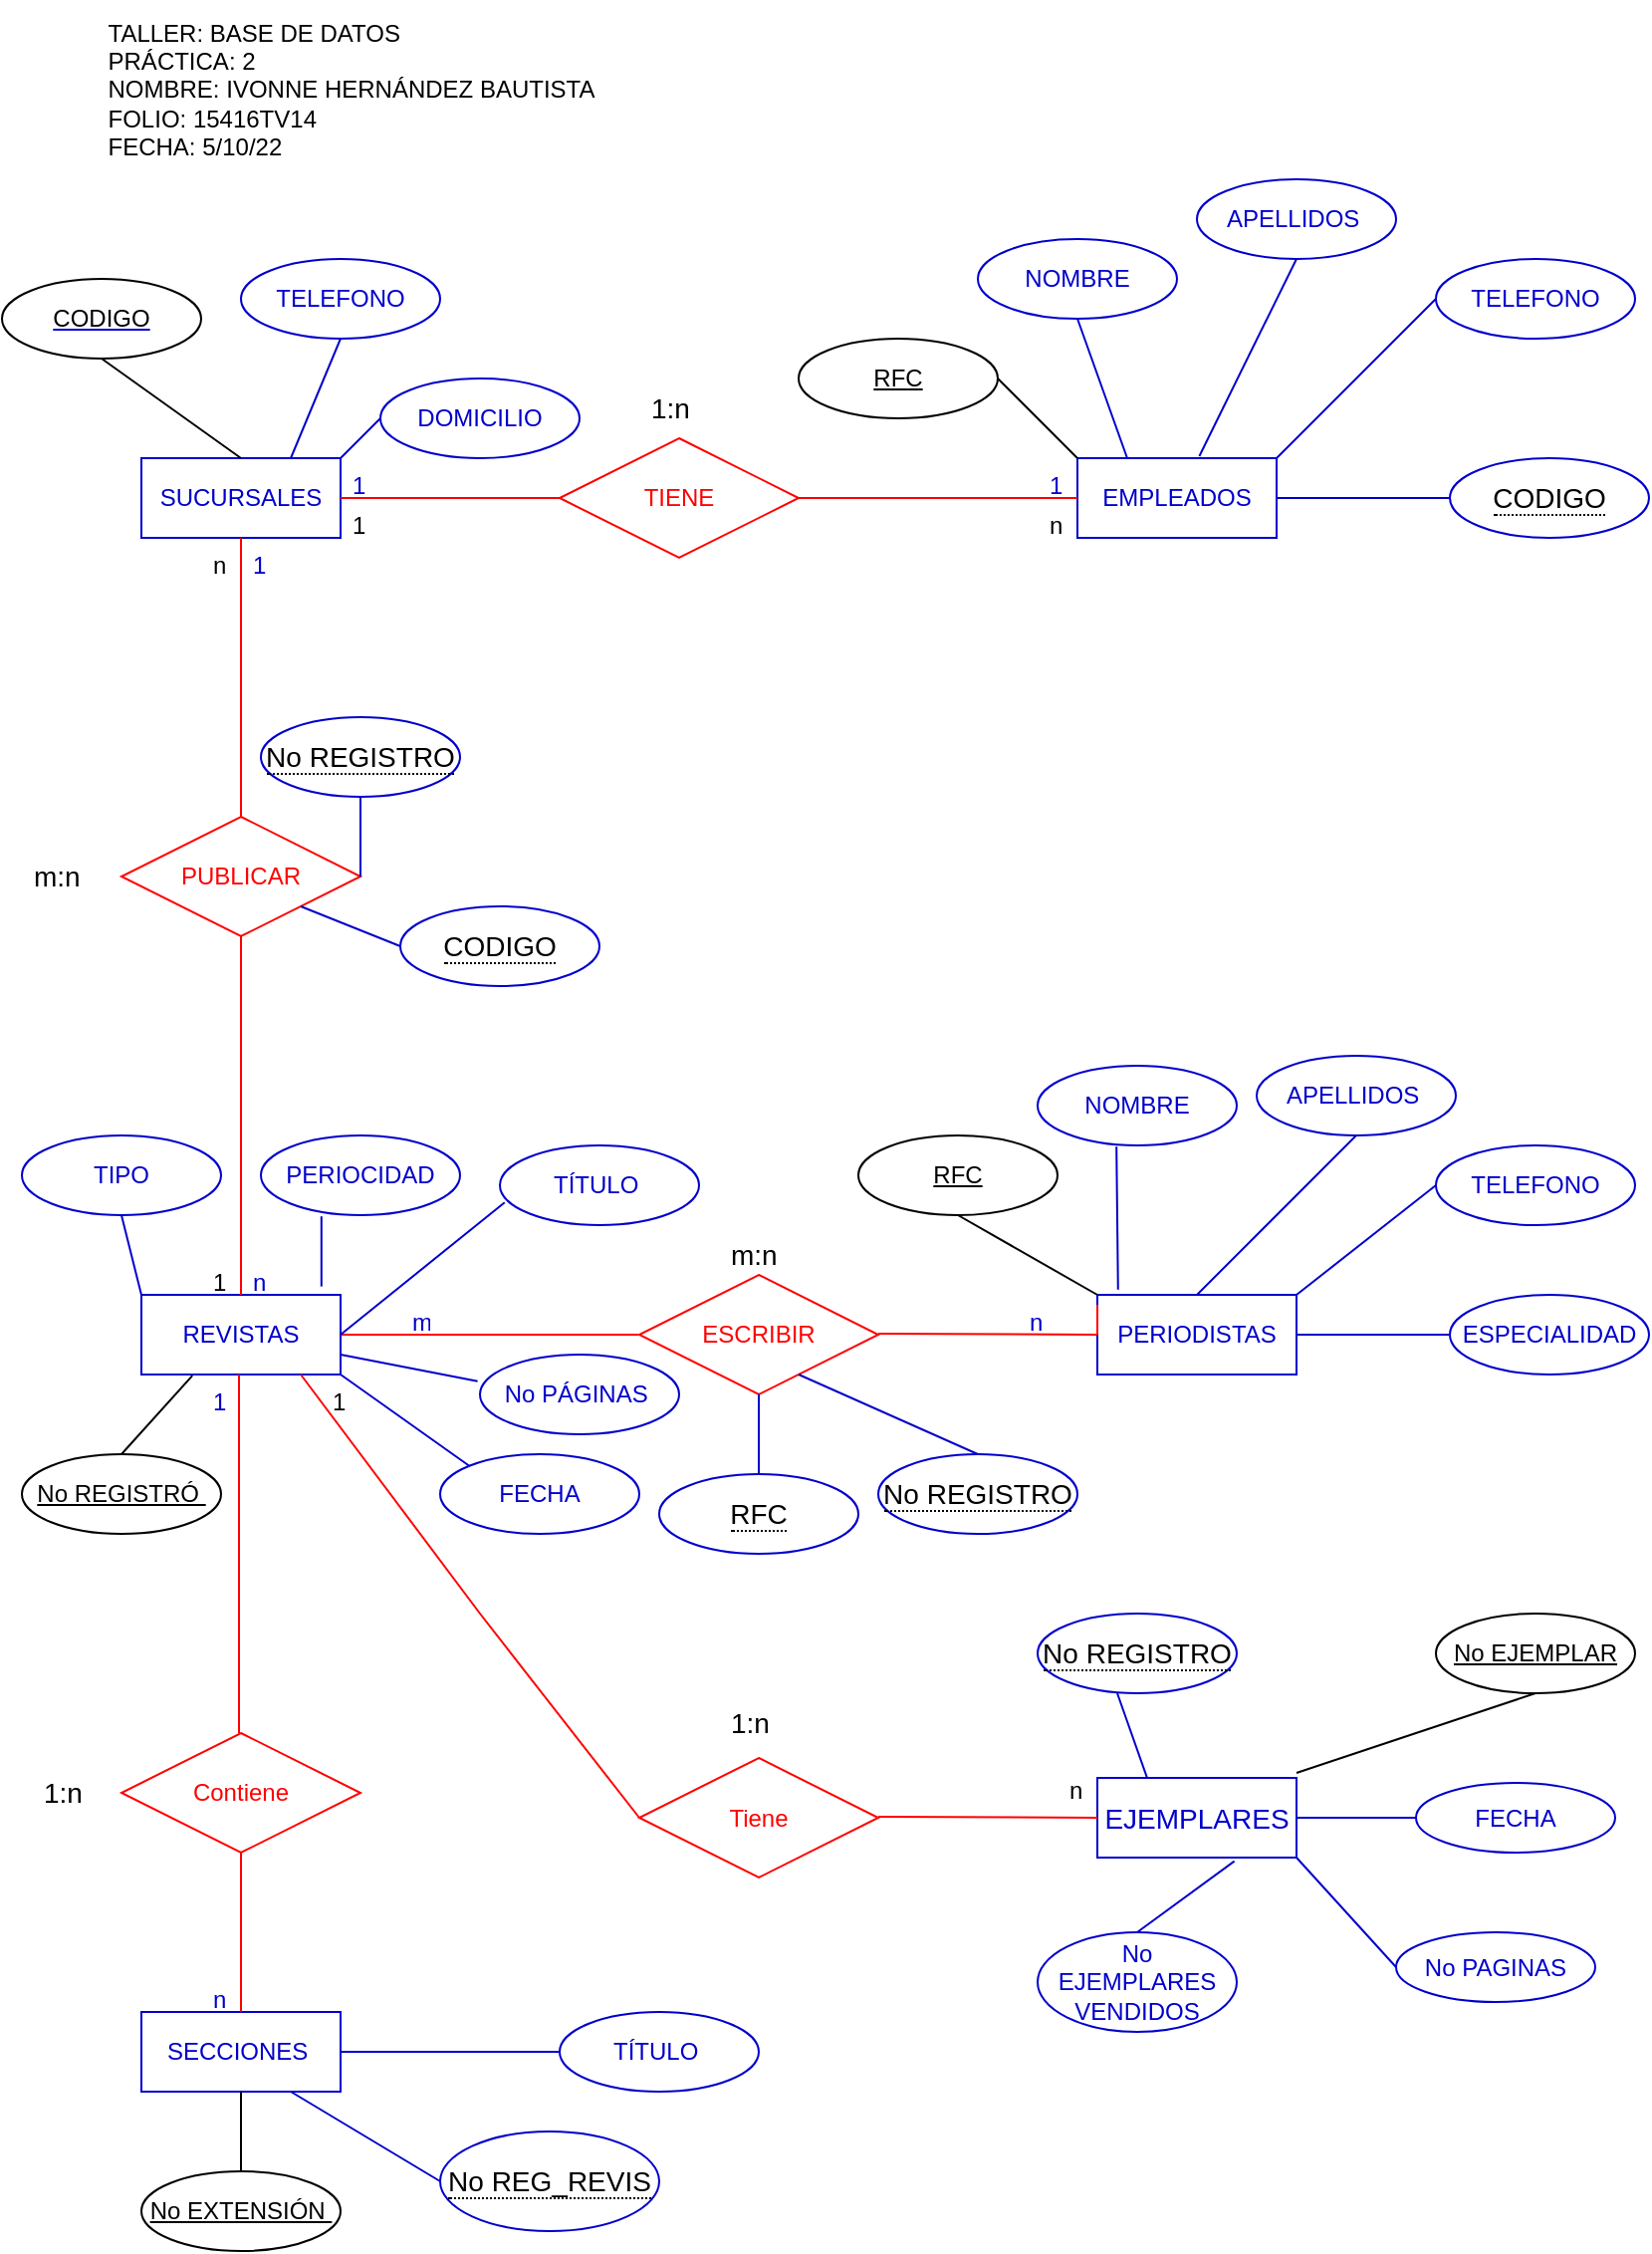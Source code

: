 <mxfile version="20.3.6" type="github">
  <diagram id="DF6GhNFOwkegtBmugt1B" name="Página-1">
    <mxGraphModel dx="1422" dy="794" grid="1" gridSize="10" guides="1" tooltips="1" connect="1" arrows="1" fold="1" page="1" pageScale="1" pageWidth="827" pageHeight="1169" math="0" shadow="0">
      <root>
        <mxCell id="0" />
        <mxCell id="1" parent="0" />
        <mxCell id="cDRHpvf0Wvk_rWp7cjT8-2" value="&lt;font color=&quot;#0000cc&quot;&gt;SUCURSALES&lt;/font&gt;" style="whiteSpace=wrap;html=1;align=center;strokeColor=#0000CC;" parent="1" vertex="1">
          <mxGeometry x="70" y="260" width="100" height="40" as="geometry" />
        </mxCell>
        <mxCell id="cDRHpvf0Wvk_rWp7cjT8-3" value="&lt;font color=&quot;#0000cc&quot;&gt;EMPLEADOS&lt;/font&gt;" style="whiteSpace=wrap;html=1;align=center;strokeColor=#0000CC;" parent="1" vertex="1">
          <mxGeometry x="540" y="260" width="100" height="40" as="geometry" />
        </mxCell>
        <mxCell id="cDRHpvf0Wvk_rWp7cjT8-4" value="&lt;font color=&quot;#0000cc&quot;&gt;REVISTAS&lt;/font&gt;" style="whiteSpace=wrap;html=1;align=center;strokeColor=#0000CC;" parent="1" vertex="1">
          <mxGeometry x="70" y="680" width="100" height="40" as="geometry" />
        </mxCell>
        <mxCell id="cDRHpvf0Wvk_rWp7cjT8-5" value="&lt;font color=&quot;#ff0000&quot;&gt;TIENE&lt;/font&gt;" style="shape=rhombus;perimeter=rhombusPerimeter;whiteSpace=wrap;html=1;align=center;strokeColor=#FF0000;" parent="1" vertex="1">
          <mxGeometry x="280" y="250" width="120" height="60" as="geometry" />
        </mxCell>
        <mxCell id="cDRHpvf0Wvk_rWp7cjT8-6" value="&lt;font color=&quot;#ff0000&quot;&gt;PUBLICAR&lt;/font&gt;" style="shape=rhombus;perimeter=rhombusPerimeter;whiteSpace=wrap;html=1;align=center;strokeColor=#FF0000;" parent="1" vertex="1">
          <mxGeometry x="60" y="440" width="120" height="60" as="geometry" />
        </mxCell>
        <mxCell id="cDRHpvf0Wvk_rWp7cjT8-7" value="&lt;font color=&quot;#ff0000&quot;&gt;ESCRIBIR&lt;/font&gt;" style="shape=rhombus;perimeter=rhombusPerimeter;whiteSpace=wrap;html=1;align=center;strokeColor=#FF0000;" parent="1" vertex="1">
          <mxGeometry x="320" y="670" width="120" height="60" as="geometry" />
        </mxCell>
        <mxCell id="cDRHpvf0Wvk_rWp7cjT8-8" value="&lt;font color=&quot;#0000cc&quot;&gt;PERIODISTAS&lt;/font&gt;" style="whiteSpace=wrap;html=1;align=center;strokeColor=#0000CC;" parent="1" vertex="1">
          <mxGeometry x="550" y="680" width="100" height="40" as="geometry" />
        </mxCell>
        <mxCell id="cDRHpvf0Wvk_rWp7cjT8-19" value="" style="endArrow=none;html=1;rounded=0;strokeColor=#FF0000;entryX=0;entryY=0.5;entryDx=0;entryDy=0;startArrow=none;exitX=1;exitY=0.5;exitDx=0;exitDy=0;" parent="1" source="cDRHpvf0Wvk_rWp7cjT8-5" target="cDRHpvf0Wvk_rWp7cjT8-3" edge="1">
          <mxGeometry relative="1" as="geometry">
            <mxPoint x="500" y="256.667" as="sourcePoint" />
            <mxPoint x="510" y="280" as="targetPoint" />
            <Array as="points">
              <mxPoint x="520" y="280" />
            </Array>
          </mxGeometry>
        </mxCell>
        <mxCell id="cDRHpvf0Wvk_rWp7cjT8-20" value="" style="endArrow=none;html=1;rounded=0;entryX=0.5;entryY=1;entryDx=0;entryDy=0;exitX=0.5;exitY=0;exitDx=0;exitDy=0;strokeColor=#FF0000;" parent="1" source="cDRHpvf0Wvk_rWp7cjT8-6" target="cDRHpvf0Wvk_rWp7cjT8-2" edge="1">
          <mxGeometry relative="1" as="geometry">
            <mxPoint x="40" y="380" as="sourcePoint" />
            <mxPoint x="200" y="380" as="targetPoint" />
          </mxGeometry>
        </mxCell>
        <mxCell id="cDRHpvf0Wvk_rWp7cjT8-21" value="" style="endArrow=none;html=1;rounded=0;entryX=0.5;entryY=1;entryDx=0;entryDy=0;exitX=0.5;exitY=0;exitDx=0;exitDy=0;strokeColor=#FF0000;" parent="1" source="cDRHpvf0Wvk_rWp7cjT8-4" target="cDRHpvf0Wvk_rWp7cjT8-6" edge="1">
          <mxGeometry relative="1" as="geometry">
            <mxPoint x="119.5" y="660" as="sourcePoint" />
            <mxPoint x="119.5" y="520" as="targetPoint" />
          </mxGeometry>
        </mxCell>
        <mxCell id="cDRHpvf0Wvk_rWp7cjT8-22" value="" style="endArrow=none;html=1;rounded=0;entryX=1;entryY=0.5;entryDx=0;entryDy=0;strokeColor=#FF0000;" parent="1" target="cDRHpvf0Wvk_rWp7cjT8-4" edge="1">
          <mxGeometry relative="1" as="geometry">
            <mxPoint x="319.5" y="700" as="sourcePoint" />
            <mxPoint x="319" y="600" as="targetPoint" />
          </mxGeometry>
        </mxCell>
        <mxCell id="cDRHpvf0Wvk_rWp7cjT8-26" value="&lt;font color=&quot;#000000&quot;&gt;CODIGO&lt;/font&gt;" style="ellipse;whiteSpace=wrap;html=1;align=center;fontStyle=4;strokeColor=#000000;fontColor=#0000CC;" parent="1" vertex="1">
          <mxGeometry y="170" width="100" height="40" as="geometry" />
        </mxCell>
        <mxCell id="cDRHpvf0Wvk_rWp7cjT8-27" value="RFC" style="ellipse;whiteSpace=wrap;html=1;align=center;fontStyle=4;strokeColor=#000000;fontColor=#000000;" parent="1" vertex="1">
          <mxGeometry x="400" y="200" width="100" height="40" as="geometry" />
        </mxCell>
        <mxCell id="cDRHpvf0Wvk_rWp7cjT8-28" value="RFC" style="ellipse;whiteSpace=wrap;html=1;align=center;fontStyle=4;strokeColor=#000000;fontColor=#000000;" parent="1" vertex="1">
          <mxGeometry x="430" y="600" width="100" height="40" as="geometry" />
        </mxCell>
        <mxCell id="cDRHpvf0Wvk_rWp7cjT8-29" value="No REGISTRÓ&amp;nbsp;" style="ellipse;whiteSpace=wrap;html=1;align=center;fontStyle=4;strokeColor=#000000;fontColor=#000000;" parent="1" vertex="1">
          <mxGeometry x="10" y="760" width="100" height="40" as="geometry" />
        </mxCell>
        <mxCell id="cDRHpvf0Wvk_rWp7cjT8-30" value="" style="endArrow=none;html=1;rounded=0;strokeColor=#000000;fontColor=#000000;entryX=0.5;entryY=1;entryDx=0;entryDy=0;exitX=0.5;exitY=0;exitDx=0;exitDy=0;" parent="1" source="cDRHpvf0Wvk_rWp7cjT8-2" target="cDRHpvf0Wvk_rWp7cjT8-26" edge="1">
          <mxGeometry relative="1" as="geometry">
            <mxPoint x="60" y="240" as="sourcePoint" />
            <mxPoint x="220" y="240" as="targetPoint" />
          </mxGeometry>
        </mxCell>
        <mxCell id="cDRHpvf0Wvk_rWp7cjT8-31" value="" style="endArrow=none;html=1;rounded=0;strokeColor=#000000;fontColor=#000000;entryX=1;entryY=0.5;entryDx=0;entryDy=0;exitX=0.5;exitY=0;exitDx=0;exitDy=0;" parent="1" target="cDRHpvf0Wvk_rWp7cjT8-27" edge="1">
          <mxGeometry relative="1" as="geometry">
            <mxPoint x="540" y="260" as="sourcePoint" />
            <mxPoint x="540" y="210" as="targetPoint" />
          </mxGeometry>
        </mxCell>
        <mxCell id="cDRHpvf0Wvk_rWp7cjT8-32" value="" style="endArrow=none;html=1;rounded=0;strokeColor=#000000;fontColor=#000000;exitX=0.5;exitY=0;exitDx=0;exitDy=0;entryX=-0.22;entryY=0.02;entryDx=0;entryDy=0;entryPerimeter=0;" parent="1" source="cDRHpvf0Wvk_rWp7cjT8-29" target="zt7AODpcjNzYrlYtHda9-33" edge="1">
          <mxGeometry relative="1" as="geometry">
            <mxPoint x="80" y="760" as="sourcePoint" />
            <mxPoint x="80" y="720" as="targetPoint" />
          </mxGeometry>
        </mxCell>
        <mxCell id="cDRHpvf0Wvk_rWp7cjT8-33" value="" style="endArrow=none;html=1;rounded=0;strokeColor=#000000;fontColor=#000000;entryX=0;entryY=0;entryDx=0;entryDy=0;" parent="1" target="cDRHpvf0Wvk_rWp7cjT8-8" edge="1">
          <mxGeometry relative="1" as="geometry">
            <mxPoint x="480" y="640" as="sourcePoint" />
            <mxPoint x="570" y="640.5" as="targetPoint" />
          </mxGeometry>
        </mxCell>
        <mxCell id="cDRHpvf0Wvk_rWp7cjT8-34" value="&lt;font color=&quot;#0000cc&quot;&gt;DOMICILIO&lt;/font&gt;" style="ellipse;whiteSpace=wrap;html=1;align=center;strokeColor=#0000CC;fontColor=#000000;" parent="1" vertex="1">
          <mxGeometry x="190" y="220" width="100" height="40" as="geometry" />
        </mxCell>
        <mxCell id="cDRHpvf0Wvk_rWp7cjT8-35" value="&lt;font color=&quot;#0000cc&quot;&gt;TELEFONO&lt;/font&gt;" style="ellipse;whiteSpace=wrap;html=1;align=center;strokeColor=#0000CC;fontColor=#000000;" parent="1" vertex="1">
          <mxGeometry x="120" y="160" width="100" height="40" as="geometry" />
        </mxCell>
        <mxCell id="cDRHpvf0Wvk_rWp7cjT8-36" value="&lt;font color=&quot;#0000cc&quot;&gt;NOMBRE&lt;/font&gt;" style="ellipse;whiteSpace=wrap;html=1;align=center;strokeColor=#0000CC;fontColor=#000000;" parent="1" vertex="1">
          <mxGeometry x="490" y="150" width="100" height="40" as="geometry" />
        </mxCell>
        <mxCell id="cDRHpvf0Wvk_rWp7cjT8-37" value="&lt;font color=&quot;#0000cc&quot;&gt;APELLIDOS&amp;nbsp;&lt;/font&gt;" style="ellipse;whiteSpace=wrap;html=1;align=center;strokeColor=#0000CC;fontColor=#000000;" parent="1" vertex="1">
          <mxGeometry x="600" y="120" width="100" height="40" as="geometry" />
        </mxCell>
        <mxCell id="cDRHpvf0Wvk_rWp7cjT8-38" value="&lt;font color=&quot;#0000cc&quot;&gt;TELEFONO&lt;/font&gt;" style="ellipse;whiteSpace=wrap;html=1;align=center;strokeColor=#0000CC;fontColor=#000000;" parent="1" vertex="1">
          <mxGeometry x="720" y="160" width="100" height="40" as="geometry" />
        </mxCell>
        <mxCell id="cDRHpvf0Wvk_rWp7cjT8-39" value="&lt;font color=&quot;#0000cc&quot;&gt;NOMBRE&lt;/font&gt;" style="ellipse;whiteSpace=wrap;html=1;align=center;strokeColor=#0000CC;fontColor=#000000;" parent="1" vertex="1">
          <mxGeometry x="520" y="565" width="100" height="40" as="geometry" />
        </mxCell>
        <mxCell id="cDRHpvf0Wvk_rWp7cjT8-40" value="&lt;font color=&quot;#0000cc&quot;&gt;APELLIDOS&amp;nbsp;&lt;/font&gt;" style="ellipse;whiteSpace=wrap;html=1;align=center;strokeColor=#0000CC;fontColor=#000000;" parent="1" vertex="1">
          <mxGeometry x="630" y="560" width="100" height="40" as="geometry" />
        </mxCell>
        <mxCell id="cDRHpvf0Wvk_rWp7cjT8-41" value="&lt;font color=&quot;#0000cc&quot;&gt;TELEFONO&lt;/font&gt;" style="ellipse;whiteSpace=wrap;html=1;align=center;strokeColor=#0000CC;fontColor=#000000;" parent="1" vertex="1">
          <mxGeometry x="720" y="605" width="100" height="40" as="geometry" />
        </mxCell>
        <mxCell id="cDRHpvf0Wvk_rWp7cjT8-42" value="&lt;font color=&quot;#0000cc&quot;&gt;ESPECIALIDAD&lt;/font&gt;" style="ellipse;whiteSpace=wrap;html=1;align=center;strokeColor=#0000CC;fontColor=#000000;" parent="1" vertex="1">
          <mxGeometry x="727" y="680" width="100" height="40" as="geometry" />
        </mxCell>
        <mxCell id="cDRHpvf0Wvk_rWp7cjT8-43" value="&lt;font color=&quot;#0000cc&quot;&gt;TÍTULO&amp;nbsp;&lt;/font&gt;" style="ellipse;whiteSpace=wrap;html=1;align=center;strokeColor=#0000CC;fontColor=#000000;" parent="1" vertex="1">
          <mxGeometry x="250" y="605" width="100" height="40" as="geometry" />
        </mxCell>
        <mxCell id="cDRHpvf0Wvk_rWp7cjT8-44" value="&lt;font color=&quot;#0000cc&quot;&gt;PERIOCIDAD&lt;/font&gt;" style="ellipse;whiteSpace=wrap;html=1;align=center;strokeColor=#0000CC;fontColor=#000000;" parent="1" vertex="1">
          <mxGeometry x="130" y="600" width="100" height="40" as="geometry" />
        </mxCell>
        <mxCell id="cDRHpvf0Wvk_rWp7cjT8-45" value="&lt;font color=&quot;#0000cc&quot;&gt;TIPO&lt;/font&gt;" style="ellipse;whiteSpace=wrap;html=1;align=center;strokeColor=#0000CC;fontColor=#000000;" parent="1" vertex="1">
          <mxGeometry x="10" y="600" width="100" height="40" as="geometry" />
        </mxCell>
        <mxCell id="cDRHpvf0Wvk_rWp7cjT8-47" value="&lt;font color=&quot;#0000cc&quot;&gt;FECHA&lt;/font&gt;" style="ellipse;whiteSpace=wrap;html=1;align=center;strokeColor=#0000CC;fontColor=#000000;" parent="1" vertex="1">
          <mxGeometry x="220" y="760" width="100" height="40" as="geometry" />
        </mxCell>
        <mxCell id="cDRHpvf0Wvk_rWp7cjT8-48" value="&lt;font color=&quot;#0000cc&quot;&gt;No PÁGINAS&amp;nbsp;&lt;/font&gt;" style="ellipse;whiteSpace=wrap;html=1;align=center;strokeColor=#0000CC;fontColor=#000000;" parent="1" vertex="1">
          <mxGeometry x="240" y="710" width="100" height="40" as="geometry" />
        </mxCell>
        <mxCell id="cDRHpvf0Wvk_rWp7cjT8-50" value="&lt;font color=&quot;#0000cc&quot;&gt;SECCIONES&amp;nbsp;&lt;/font&gt;" style="whiteSpace=wrap;html=1;align=center;strokeColor=#0000CC;" parent="1" vertex="1">
          <mxGeometry x="70" y="1040" width="100" height="40" as="geometry" />
        </mxCell>
        <mxCell id="cDRHpvf0Wvk_rWp7cjT8-52" value="&lt;font color=&quot;#0000cc&quot;&gt;TÍTULO&amp;nbsp;&lt;/font&gt;" style="ellipse;whiteSpace=wrap;html=1;align=center;strokeColor=#0000CC;fontColor=#000000;" parent="1" vertex="1">
          <mxGeometry x="280" y="1040" width="100" height="40" as="geometry" />
        </mxCell>
        <mxCell id="cDRHpvf0Wvk_rWp7cjT8-53" value="No EXTENSIÓN&amp;nbsp;" style="ellipse;whiteSpace=wrap;html=1;align=center;fontStyle=4;strokeColor=#000000;fontColor=#000000;" parent="1" vertex="1">
          <mxGeometry x="70" y="1120" width="100" height="40" as="geometry" />
        </mxCell>
        <mxCell id="cDRHpvf0Wvk_rWp7cjT8-54" value="" style="endArrow=none;html=1;rounded=0;strokeColor=#000000;fontColor=#000000;entryX=0.5;entryY=1;entryDx=0;entryDy=0;" parent="1" edge="1">
          <mxGeometry relative="1" as="geometry">
            <mxPoint x="120" y="1120" as="sourcePoint" />
            <mxPoint x="120" y="1080" as="targetPoint" />
          </mxGeometry>
        </mxCell>
        <mxCell id="cDRHpvf0Wvk_rWp7cjT8-55" value="" style="endArrow=none;html=1;rounded=0;strokeColor=#0000CC;fontColor=#0000CC;exitX=0.612;exitY=-0.025;exitDx=0;exitDy=0;exitPerimeter=0;" parent="1" source="cDRHpvf0Wvk_rWp7cjT8-3" edge="1">
          <mxGeometry relative="1" as="geometry">
            <mxPoint x="540" y="160" as="sourcePoint" />
            <mxPoint x="650" y="160" as="targetPoint" />
          </mxGeometry>
        </mxCell>
        <mxCell id="cDRHpvf0Wvk_rWp7cjT8-58" value="" style="endArrow=none;html=1;rounded=0;strokeColor=#0000CC;fontColor=#0000CC;exitX=1;exitY=0;exitDx=0;exitDy=0;entryX=0;entryY=0.5;entryDx=0;entryDy=0;" parent="1" source="cDRHpvf0Wvk_rWp7cjT8-3" target="cDRHpvf0Wvk_rWp7cjT8-38" edge="1">
          <mxGeometry relative="1" as="geometry">
            <mxPoint x="580" y="170" as="sourcePoint" />
            <mxPoint x="700" y="170" as="targetPoint" />
          </mxGeometry>
        </mxCell>
        <mxCell id="cDRHpvf0Wvk_rWp7cjT8-59" value="" style="endArrow=none;html=1;rounded=0;strokeColor=#0000CC;fontColor=#0000CC;exitX=0.25;exitY=0;exitDx=0;exitDy=0;entryX=0.5;entryY=1;entryDx=0;entryDy=0;" parent="1" source="cDRHpvf0Wvk_rWp7cjT8-3" target="cDRHpvf0Wvk_rWp7cjT8-36" edge="1">
          <mxGeometry relative="1" as="geometry">
            <mxPoint x="580" y="200" as="sourcePoint" />
            <mxPoint x="634.645" y="205.858" as="targetPoint" />
          </mxGeometry>
        </mxCell>
        <mxCell id="cDRHpvf0Wvk_rWp7cjT8-60" value="" style="endArrow=none;html=1;rounded=0;strokeColor=#0000CC;fontColor=#0000CC;entryX=0.396;entryY=1.015;entryDx=0;entryDy=0;entryPerimeter=0;exitX=0.104;exitY=-0.065;exitDx=0;exitDy=0;exitPerimeter=0;" parent="1" source="cDRHpvf0Wvk_rWp7cjT8-8" target="cDRHpvf0Wvk_rWp7cjT8-39" edge="1">
          <mxGeometry relative="1" as="geometry">
            <mxPoint x="680" y="570" as="sourcePoint" />
            <mxPoint x="624.645" y="355.858" as="targetPoint" />
          </mxGeometry>
        </mxCell>
        <mxCell id="cDRHpvf0Wvk_rWp7cjT8-61" value="" style="endArrow=none;html=1;rounded=0;strokeColor=#0000CC;fontColor=#0000CC;exitX=0.5;exitY=0;exitDx=0;exitDy=0;entryX=0.5;entryY=1;entryDx=0;entryDy=0;" parent="1" source="cDRHpvf0Wvk_rWp7cjT8-8" target="cDRHpvf0Wvk_rWp7cjT8-40" edge="1">
          <mxGeometry relative="1" as="geometry">
            <mxPoint x="580" y="360" as="sourcePoint" />
            <mxPoint x="640" y="600" as="targetPoint" />
          </mxGeometry>
        </mxCell>
        <mxCell id="cDRHpvf0Wvk_rWp7cjT8-62" value="" style="endArrow=none;html=1;rounded=0;strokeColor=#0000CC;fontColor=#0000CC;exitX=1;exitY=0.5;exitDx=0;exitDy=0;entryX=0;entryY=0.5;entryDx=0;entryDy=0;" parent="1" source="cDRHpvf0Wvk_rWp7cjT8-8" target="cDRHpvf0Wvk_rWp7cjT8-42" edge="1">
          <mxGeometry relative="1" as="geometry">
            <mxPoint x="610.4" y="459.4" as="sourcePoint" />
            <mxPoint x="640.0" y="430" as="targetPoint" />
          </mxGeometry>
        </mxCell>
        <mxCell id="cDRHpvf0Wvk_rWp7cjT8-63" value="" style="endArrow=none;html=1;rounded=0;strokeColor=#0000CC;fontColor=#0000CC;exitX=1;exitY=0;exitDx=0;exitDy=0;entryX=0;entryY=0.5;entryDx=0;entryDy=0;" parent="1" source="cDRHpvf0Wvk_rWp7cjT8-8" target="cDRHpvf0Wvk_rWp7cjT8-41" edge="1">
          <mxGeometry relative="1" as="geometry">
            <mxPoint x="550" y="440" as="sourcePoint" />
            <mxPoint x="620" y="480" as="targetPoint" />
          </mxGeometry>
        </mxCell>
        <mxCell id="cDRHpvf0Wvk_rWp7cjT8-64" value="" style="endArrow=none;html=1;rounded=0;strokeColor=#0000CC;fontColor=#0000CC;exitX=0;exitY=0.5;exitDx=0;exitDy=0;entryX=0.396;entryY=1.015;entryDx=0;entryDy=0;entryPerimeter=0;" parent="1" source="cDRHpvf0Wvk_rWp7cjT8-34" edge="1">
          <mxGeometry relative="1" as="geometry">
            <mxPoint x="112" y="175.8" as="sourcePoint" />
            <mxPoint x="170" y="260" as="targetPoint" />
          </mxGeometry>
        </mxCell>
        <mxCell id="cDRHpvf0Wvk_rWp7cjT8-65" value="" style="endArrow=none;html=1;rounded=0;strokeColor=#0000CC;fontColor=#0000CC;exitX=0.5;exitY=1;exitDx=0;exitDy=0;entryX=0.75;entryY=0;entryDx=0;entryDy=0;" parent="1" source="cDRHpvf0Wvk_rWp7cjT8-35" target="cDRHpvf0Wvk_rWp7cjT8-2" edge="1">
          <mxGeometry relative="1" as="geometry">
            <mxPoint x="200" y="250" as="sourcePoint" />
            <mxPoint x="180" y="270" as="targetPoint" />
          </mxGeometry>
        </mxCell>
        <mxCell id="cDRHpvf0Wvk_rWp7cjT8-66" value="" style="endArrow=none;html=1;rounded=0;strokeColor=#0000CC;fontColor=#0000CC;exitX=1;exitY=0.5;exitDx=0;exitDy=0;entryX=0;entryY=0.5;entryDx=0;entryDy=0;" parent="1" source="cDRHpvf0Wvk_rWp7cjT8-50" target="cDRHpvf0Wvk_rWp7cjT8-52" edge="1">
          <mxGeometry relative="1" as="geometry">
            <mxPoint x="582" y="697.9" as="sourcePoint" />
            <mxPoint x="640" y="782.1" as="targetPoint" />
          </mxGeometry>
        </mxCell>
        <mxCell id="cDRHpvf0Wvk_rWp7cjT8-67" value="" style="endArrow=none;html=1;rounded=0;strokeColor=#0000CC;fontColor=#0000CC;exitX=0.904;exitY=-0.105;exitDx=0;exitDy=0;entryX=0.304;entryY=1.015;entryDx=0;entryDy=0;entryPerimeter=0;exitPerimeter=0;" parent="1" source="cDRHpvf0Wvk_rWp7cjT8-4" target="cDRHpvf0Wvk_rWp7cjT8-44" edge="1">
          <mxGeometry relative="1" as="geometry">
            <mxPoint x="170" y="680" as="sourcePoint" />
            <mxPoint x="200" y="640" as="targetPoint" />
          </mxGeometry>
        </mxCell>
        <mxCell id="cDRHpvf0Wvk_rWp7cjT8-68" value="" style="endArrow=none;html=1;rounded=0;strokeColor=#0000CC;fontColor=#0000CC;exitX=1;exitY=0.5;exitDx=0;exitDy=0;entryX=0.024;entryY=0.715;entryDx=0;entryDy=0;entryPerimeter=0;" parent="1" source="cDRHpvf0Wvk_rWp7cjT8-4" target="cDRHpvf0Wvk_rWp7cjT8-43" edge="1">
          <mxGeometry relative="1" as="geometry">
            <mxPoint x="180" y="690" as="sourcePoint" />
            <mxPoint x="210" y="650" as="targetPoint" />
          </mxGeometry>
        </mxCell>
        <mxCell id="cDRHpvf0Wvk_rWp7cjT8-70" value="" style="endArrow=none;html=1;rounded=0;strokeColor=#0000CC;fontColor=#0000CC;exitX=0;exitY=0;exitDx=0;exitDy=0;entryX=0.5;entryY=1;entryDx=0;entryDy=0;" parent="1" source="cDRHpvf0Wvk_rWp7cjT8-4" target="cDRHpvf0Wvk_rWp7cjT8-45" edge="1">
          <mxGeometry relative="1" as="geometry">
            <mxPoint x="180" y="690" as="sourcePoint" />
            <mxPoint x="210" y="650" as="targetPoint" />
          </mxGeometry>
        </mxCell>
        <mxCell id="cDRHpvf0Wvk_rWp7cjT8-71" value="" style="endArrow=none;html=1;rounded=0;strokeColor=#0000CC;fontColor=#0000CC;exitX=1;exitY=0.75;exitDx=0;exitDy=0;entryX=-0.012;entryY=0.335;entryDx=0;entryDy=0;entryPerimeter=0;" parent="1" source="cDRHpvf0Wvk_rWp7cjT8-4" target="cDRHpvf0Wvk_rWp7cjT8-48" edge="1">
          <mxGeometry relative="1" as="geometry">
            <mxPoint x="180" y="730" as="sourcePoint" />
            <mxPoint x="260" y="750" as="targetPoint" />
          </mxGeometry>
        </mxCell>
        <mxCell id="cDRHpvf0Wvk_rWp7cjT8-73" value="" style="endArrow=none;html=1;rounded=0;strokeColor=#0000CC;fontColor=#0000CC;entryX=0;entryY=0;entryDx=0;entryDy=0;exitX=1;exitY=1;exitDx=0;exitDy=0;" parent="1" source="cDRHpvf0Wvk_rWp7cjT8-4" target="cDRHpvf0Wvk_rWp7cjT8-47" edge="1">
          <mxGeometry relative="1" as="geometry">
            <mxPoint x="150" y="740" as="sourcePoint" />
            <mxPoint x="254.645" y="815.858" as="targetPoint" />
          </mxGeometry>
        </mxCell>
        <mxCell id="zt7AODpcjNzYrlYtHda9-7" value="" style="endArrow=none;html=1;rounded=0;strokeColor=#FF0000;entryX=0;entryY=0.5;entryDx=0;entryDy=0;" parent="1" target="cDRHpvf0Wvk_rWp7cjT8-5" edge="1">
          <mxGeometry relative="1" as="geometry">
            <mxPoint x="170" y="280" as="sourcePoint" />
            <mxPoint x="210" y="284" as="targetPoint" />
          </mxGeometry>
        </mxCell>
        <mxCell id="zt7AODpcjNzYrlYtHda9-8" value="1" style="text;strokeColor=none;fillColor=none;spacingLeft=4;spacingRight=4;overflow=hidden;rotatable=0;points=[[0,0.5],[1,0.5]];portConstraint=eastwest;fontSize=12;fontColor=#0000CC;" parent="1" vertex="1">
          <mxGeometry x="170" y="260" width="20" height="30" as="geometry" />
        </mxCell>
        <mxCell id="zt7AODpcjNzYrlYtHda9-9" value="1" style="text;strokeColor=none;fillColor=none;spacingLeft=4;spacingRight=4;overflow=hidden;rotatable=0;points=[[0,0.5],[1,0.5]];portConstraint=eastwest;fontSize=12;fontColor=#0000CC;" parent="1" vertex="1">
          <mxGeometry x="520" y="260" width="20" height="30" as="geometry" />
        </mxCell>
        <mxCell id="zt7AODpcjNzYrlYtHda9-10" value="n" style="text;strokeColor=none;fillColor=none;spacingLeft=4;spacingRight=4;overflow=hidden;rotatable=0;points=[[0,0.5],[1,0.5]];portConstraint=eastwest;fontSize=12;fontColor=#000000;" parent="1" vertex="1">
          <mxGeometry x="520" y="280" width="20" height="30" as="geometry" />
        </mxCell>
        <mxCell id="zt7AODpcjNzYrlYtHda9-11" value="1" style="text;strokeColor=none;fillColor=none;spacingLeft=4;spacingRight=4;overflow=hidden;rotatable=0;points=[[0,0.5],[1,0.5]];portConstraint=eastwest;fontSize=12;fontColor=#000000;" parent="1" vertex="1">
          <mxGeometry x="170" y="280" width="20" height="30" as="geometry" />
        </mxCell>
        <mxCell id="zt7AODpcjNzYrlYtHda9-12" value="1" style="text;strokeColor=none;fillColor=none;spacingLeft=4;spacingRight=4;overflow=hidden;rotatable=0;points=[[0,0.5],[1,0.5]];portConstraint=eastwest;fontSize=12;fontColor=#000000;" parent="1" vertex="1">
          <mxGeometry x="100" y="660" width="20" height="30" as="geometry" />
        </mxCell>
        <mxCell id="zt7AODpcjNzYrlYtHda9-13" value="n" style="text;strokeColor=none;fillColor=none;spacingLeft=4;spacingRight=4;overflow=hidden;rotatable=0;points=[[0,0.5],[1,0.5]];portConstraint=eastwest;fontSize=12;fontColor=#000000;" parent="1" vertex="1">
          <mxGeometry x="100" y="300" width="20" height="30" as="geometry" />
        </mxCell>
        <mxCell id="zt7AODpcjNzYrlYtHda9-14" value="" style="endArrow=none;html=1;rounded=0;entryX=1;entryY=0.5;entryDx=0;entryDy=0;strokeColor=#FF0000;startArrow=none;" parent="1" edge="1">
          <mxGeometry relative="1" as="geometry">
            <mxPoint x="550" y="700" as="sourcePoint" />
            <mxPoint x="440" y="699.5" as="targetPoint" />
          </mxGeometry>
        </mxCell>
        <mxCell id="zt7AODpcjNzYrlYtHda9-15" value="1:n" style="text;strokeColor=none;fillColor=none;spacingLeft=4;spacingRight=4;overflow=hidden;rotatable=0;points=[[0,0.5],[1,0.5]];portConstraint=eastwest;fontSize=14;fontColor=#000000;" parent="1" vertex="1">
          <mxGeometry x="320" y="220" width="40" height="30" as="geometry" />
        </mxCell>
        <mxCell id="zt7AODpcjNzYrlYtHda9-16" value="1" style="text;strokeColor=none;fillColor=none;spacingLeft=4;spacingRight=4;overflow=hidden;rotatable=0;points=[[0,0.5],[1,0.5]];portConstraint=eastwest;fontSize=12;fontColor=#0000CC;" parent="1" vertex="1">
          <mxGeometry x="120" y="300" width="20" height="30" as="geometry" />
        </mxCell>
        <mxCell id="zt7AODpcjNzYrlYtHda9-17" value="n" style="text;strokeColor=none;fillColor=none;spacingLeft=4;spacingRight=4;overflow=hidden;rotatable=0;points=[[0,0.5],[1,0.5]];portConstraint=eastwest;fontSize=12;fontColor=#0000CC;" parent="1" vertex="1">
          <mxGeometry x="120" y="660" width="20" height="30" as="geometry" />
        </mxCell>
        <mxCell id="zt7AODpcjNzYrlYtHda9-18" value="m:n" style="text;strokeColor=none;fillColor=none;spacingLeft=4;spacingRight=4;overflow=hidden;rotatable=0;points=[[0,0.5],[1,0.5]];portConstraint=eastwest;fontSize=14;fontColor=#000000;" parent="1" vertex="1">
          <mxGeometry x="10" y="455" width="50" height="30" as="geometry" />
        </mxCell>
        <mxCell id="zt7AODpcjNzYrlYtHda9-19" value="m" style="text;strokeColor=none;fillColor=none;spacingLeft=4;spacingRight=4;overflow=hidden;rotatable=0;points=[[0,0.5],[1,0.5]];portConstraint=eastwest;fontSize=12;fontColor=#0000CC;" parent="1" vertex="1">
          <mxGeometry x="200" y="680" width="20" height="30" as="geometry" />
        </mxCell>
        <mxCell id="zt7AODpcjNzYrlYtHda9-23" value="" style="endArrow=none;html=1;rounded=0;entryX=1;entryY=0.5;entryDx=0;entryDy=0;strokeColor=#FF0000;" parent="1" edge="1">
          <mxGeometry relative="1" as="geometry">
            <mxPoint x="550" y="700" as="sourcePoint" />
            <mxPoint x="550" y="685" as="targetPoint" />
          </mxGeometry>
        </mxCell>
        <mxCell id="zt7AODpcjNzYrlYtHda9-24" value="n" style="text;strokeColor=none;fillColor=none;spacingLeft=4;spacingRight=4;overflow=hidden;rotatable=0;points=[[0,0.5],[1,0.5]];portConstraint=eastwest;fontSize=12;fontColor=#0000CC;" parent="1" vertex="1">
          <mxGeometry x="510" y="680" width="20" height="30" as="geometry" />
        </mxCell>
        <mxCell id="zt7AODpcjNzYrlYtHda9-27" value="&lt;font color=&quot;#ff0000&quot;&gt;&lt;font style=&quot;vertical-align: inherit;&quot;&gt;&lt;font style=&quot;vertical-align: inherit;&quot;&gt;Contiene&lt;/font&gt;&lt;/font&gt;&lt;/font&gt;" style="shape=rhombus;perimeter=rhombusPerimeter;whiteSpace=wrap;html=1;align=center;strokeColor=#FF0000;" parent="1" vertex="1">
          <mxGeometry x="60" y="900" width="120" height="60" as="geometry" />
        </mxCell>
        <mxCell id="zt7AODpcjNzYrlYtHda9-28" value="" style="endArrow=none;html=1;rounded=0;entryX=0.5;entryY=1;entryDx=0;entryDy=0;exitX=0.5;exitY=0;exitDx=0;exitDy=0;strokeColor=#FF0000;" parent="1" edge="1">
          <mxGeometry relative="1" as="geometry">
            <mxPoint x="119" y="900" as="sourcePoint" />
            <mxPoint x="119" y="720" as="targetPoint" />
          </mxGeometry>
        </mxCell>
        <mxCell id="zt7AODpcjNzYrlYtHda9-29" value="m:n" style="text;strokeColor=none;fillColor=none;spacingLeft=4;spacingRight=4;overflow=hidden;rotatable=0;points=[[0,0.5],[1,0.5]];portConstraint=eastwest;fontSize=14;fontColor=#000000;" parent="1" vertex="1">
          <mxGeometry x="360" y="645" width="40" height="30" as="geometry" />
        </mxCell>
        <mxCell id="zt7AODpcjNzYrlYtHda9-30" value="" style="endArrow=none;html=1;rounded=0;strokeColor=#FF0000;entryX=0;entryY=0.5;entryDx=0;entryDy=0;" parent="1" target="iWGYjFMG_W_G1b4Vol35-3" edge="1">
          <mxGeometry relative="1" as="geometry">
            <mxPoint x="150" y="720" as="sourcePoint" />
            <mxPoint x="380" y="910" as="targetPoint" />
            <Array as="points">
              <mxPoint x="240" y="840" />
            </Array>
          </mxGeometry>
        </mxCell>
        <mxCell id="zt7AODpcjNzYrlYtHda9-31" value="" style="endArrow=none;html=1;rounded=0;entryX=0.5;entryY=0;entryDx=0;entryDy=0;exitX=0.5;exitY=0;exitDx=0;exitDy=0;strokeColor=#FF0000;" parent="1" target="cDRHpvf0Wvk_rWp7cjT8-50" edge="1">
          <mxGeometry relative="1" as="geometry">
            <mxPoint x="120" y="960" as="sourcePoint" />
            <mxPoint x="350" y="960" as="targetPoint" />
          </mxGeometry>
        </mxCell>
        <mxCell id="zt7AODpcjNzYrlYtHda9-32" value="n" style="text;strokeColor=none;fillColor=none;spacingLeft=4;spacingRight=4;overflow=hidden;rotatable=0;points=[[0,0.5],[1,0.5]];portConstraint=eastwest;fontSize=12;fontColor=#0000CC;" parent="1" vertex="1">
          <mxGeometry x="100" y="1020" width="20" height="30" as="geometry" />
        </mxCell>
        <mxCell id="zt7AODpcjNzYrlYtHda9-33" value="1" style="text;strokeColor=none;fillColor=none;spacingLeft=4;spacingRight=4;overflow=hidden;rotatable=0;points=[[0,0.5],[1,0.5]];portConstraint=eastwest;fontSize=12;fontColor=#0000CC;" parent="1" vertex="1">
          <mxGeometry x="100" y="720" width="20" height="30" as="geometry" />
        </mxCell>
        <mxCell id="zt7AODpcjNzYrlYtHda9-34" value="1" style="text;strokeColor=none;fillColor=none;spacingLeft=4;spacingRight=4;overflow=hidden;rotatable=0;points=[[0,0.5],[1,0.5]];portConstraint=eastwest;fontSize=12;fontColor=#000000;" parent="1" vertex="1">
          <mxGeometry x="160" y="720" width="20" height="30" as="geometry" />
        </mxCell>
        <mxCell id="zt7AODpcjNzYrlYtHda9-35" value="n" style="text;strokeColor=none;fillColor=none;spacingLeft=4;spacingRight=4;overflow=hidden;rotatable=0;points=[[0,0.5],[1,0.5]];portConstraint=eastwest;fontSize=12;fontColor=#000000;" parent="1" vertex="1">
          <mxGeometry x="530" y="915" width="20" height="30" as="geometry" />
        </mxCell>
        <mxCell id="zt7AODpcjNzYrlYtHda9-37" value="1:n" style="text;strokeColor=none;fillColor=none;spacingLeft=4;spacingRight=4;overflow=hidden;rotatable=0;points=[[0,0.5],[1,0.5]];portConstraint=eastwest;fontSize=14;fontColor=#000000;" parent="1" vertex="1">
          <mxGeometry x="360" y="880" width="40" height="30" as="geometry" />
        </mxCell>
        <mxCell id="zt7AODpcjNzYrlYtHda9-38" value="1:n" style="text;strokeColor=none;fillColor=none;spacingLeft=4;spacingRight=4;overflow=hidden;rotatable=0;points=[[0,0.5],[1,0.5]];portConstraint=eastwest;fontSize=14;fontColor=#000000;" parent="1" vertex="1">
          <mxGeometry x="15" y="915" width="40" height="30" as="geometry" />
        </mxCell>
        <mxCell id="zt7AODpcjNzYrlYtHda9-39" value="No EJEMPLAR" style="ellipse;whiteSpace=wrap;html=1;align=center;fontStyle=4;strokeColor=#000000;fontColor=#000000;" parent="1" vertex="1">
          <mxGeometry x="720" y="840" width="100" height="40" as="geometry" />
        </mxCell>
        <mxCell id="zt7AODpcjNzYrlYtHda9-40" value="" style="endArrow=none;html=1;rounded=0;strokeColor=#000000;fontColor=#000000;entryX=0.5;entryY=1;entryDx=0;entryDy=0;" parent="1" target="zt7AODpcjNzYrlYtHda9-39" edge="1">
          <mxGeometry relative="1" as="geometry">
            <mxPoint x="650" y="920" as="sourcePoint" />
            <mxPoint x="105.6" y="730.6" as="targetPoint" />
          </mxGeometry>
        </mxCell>
        <mxCell id="zt7AODpcjNzYrlYtHda9-41" value="&lt;span style=&quot;border-bottom: 1px dotted&quot;&gt;CODIGO&lt;/span&gt;" style="ellipse;whiteSpace=wrap;html=1;align=center;strokeColor=#0000CC;fontSize=14;fontColor=#000000;" parent="1" vertex="1">
          <mxGeometry x="727" y="260" width="100" height="40" as="geometry" />
        </mxCell>
        <mxCell id="zt7AODpcjNzYrlYtHda9-42" value="" style="endArrow=none;html=1;rounded=0;strokeColor=#0000CC;fontColor=#0000CC;exitX=0.5;exitY=1;exitDx=0;exitDy=0;entryX=0;entryY=0.5;entryDx=0;entryDy=0;" parent="1" target="zt7AODpcjNzYrlYtHda9-41" edge="1">
          <mxGeometry relative="1" as="geometry">
            <mxPoint x="640" y="280" as="sourcePoint" />
            <mxPoint x="650" y="370" as="targetPoint" />
          </mxGeometry>
        </mxCell>
        <mxCell id="zt7AODpcjNzYrlYtHda9-43" value="&lt;span style=&quot;border-bottom: 1px dotted&quot;&gt;RFC&lt;/span&gt;" style="ellipse;whiteSpace=wrap;html=1;align=center;strokeColor=#0000CC;fontSize=14;fontColor=#000000;" parent="1" vertex="1">
          <mxGeometry x="330" y="770" width="100" height="40" as="geometry" />
        </mxCell>
        <mxCell id="zt7AODpcjNzYrlYtHda9-44" value="" style="endArrow=none;html=1;rounded=0;strokeColor=#0000CC;fontColor=#0000CC;entryX=0.5;entryY=0;entryDx=0;entryDy=0;exitX=0.5;exitY=1;exitDx=0;exitDy=0;" parent="1" source="cDRHpvf0Wvk_rWp7cjT8-7" target="zt7AODpcjNzYrlYtHda9-43" edge="1">
          <mxGeometry relative="1" as="geometry">
            <mxPoint x="180" y="730" as="sourcePoint" />
            <mxPoint x="214.645" y="775.858" as="targetPoint" />
          </mxGeometry>
        </mxCell>
        <mxCell id="zt7AODpcjNzYrlYtHda9-45" value="&lt;span style=&quot;border-bottom: 1px dotted&quot;&gt;No REG_REVIS&lt;/span&gt;" style="ellipse;whiteSpace=wrap;html=1;align=center;strokeColor=#0000CC;fontSize=14;fontColor=#000000;" parent="1" vertex="1">
          <mxGeometry x="220" y="1100" width="110" height="50" as="geometry" />
        </mxCell>
        <mxCell id="zt7AODpcjNzYrlYtHda9-46" value="" style="endArrow=none;html=1;rounded=0;strokeColor=#0000CC;fontColor=#0000CC;exitX=0.75;exitY=1;exitDx=0;exitDy=0;entryX=0;entryY=0.5;entryDx=0;entryDy=0;" parent="1" source="cDRHpvf0Wvk_rWp7cjT8-50" target="zt7AODpcjNzYrlYtHda9-45" edge="1">
          <mxGeometry relative="1" as="geometry">
            <mxPoint x="180" y="1070" as="sourcePoint" />
            <mxPoint x="290" y="1070" as="targetPoint" />
          </mxGeometry>
        </mxCell>
        <mxCell id="zt7AODpcjNzYrlYtHda9-47" value="&lt;font color=&quot;#0000cc&quot;&gt;FECHA&lt;/font&gt;" style="ellipse;whiteSpace=wrap;html=1;align=center;strokeColor=#0000CC;fontColor=#000000;" parent="1" vertex="1">
          <mxGeometry x="710" y="925" width="100" height="35" as="geometry" />
        </mxCell>
        <mxCell id="zt7AODpcjNzYrlYtHda9-48" value="&lt;font color=&quot;#0000cc&quot;&gt;No PAGINAS&lt;/font&gt;" style="ellipse;whiteSpace=wrap;html=1;align=center;strokeColor=#0000CC;fontColor=#000000;" parent="1" vertex="1">
          <mxGeometry x="700" y="1000" width="100" height="35" as="geometry" />
        </mxCell>
        <mxCell id="zt7AODpcjNzYrlYtHda9-49" value="&lt;font color=&quot;#0000cc&quot;&gt;&lt;font style=&quot;vertical-align: inherit;&quot;&gt;&lt;font style=&quot;vertical-align: inherit;&quot;&gt;&lt;font style=&quot;vertical-align: inherit;&quot;&gt;&lt;font style=&quot;vertical-align: inherit;&quot;&gt;No EJEMPLARES VENDIDOS&lt;/font&gt;&lt;/font&gt;&lt;/font&gt;&lt;/font&gt;&lt;/font&gt;" style="ellipse;whiteSpace=wrap;html=1;align=center;strokeColor=#0000CC;fontColor=#000000;" parent="1" vertex="1">
          <mxGeometry x="520" y="1000" width="100" height="50" as="geometry" />
        </mxCell>
        <mxCell id="zt7AODpcjNzYrlYtHda9-50" value="" style="endArrow=none;html=1;rounded=0;strokeColor=#0000CC;fontColor=#0000CC;exitX=1;exitY=0.5;exitDx=0;exitDy=0;startArrow=none;" parent="1" source="zt7AODpcjNzYrlYtHda9-1" edge="1">
          <mxGeometry relative="1" as="geometry">
            <mxPoint x="513" y="930" as="sourcePoint" />
            <mxPoint x="580" y="930" as="targetPoint" />
          </mxGeometry>
        </mxCell>
        <mxCell id="zt7AODpcjNzYrlYtHda9-51" value="" style="endArrow=none;html=1;rounded=0;strokeColor=#0000CC;fontColor=#0000CC;exitX=1;exitY=1;exitDx=0;exitDy=0;entryX=0;entryY=0.5;entryDx=0;entryDy=0;" parent="1" source="zt7AODpcjNzYrlYtHda9-1" target="zt7AODpcjNzYrlYtHda9-48" edge="1">
          <mxGeometry relative="1" as="geometry">
            <mxPoint x="523" y="940" as="sourcePoint" />
            <mxPoint x="590" y="940" as="targetPoint" />
          </mxGeometry>
        </mxCell>
        <mxCell id="zt7AODpcjNzYrlYtHda9-52" value="" style="endArrow=none;html=1;rounded=0;strokeColor=#0000CC;fontColor=#0000CC;exitX=0.688;exitY=1.045;exitDx=0;exitDy=0;entryX=0.5;entryY=0;entryDx=0;entryDy=0;exitPerimeter=0;" parent="1" source="zt7AODpcjNzYrlYtHda9-1" target="zt7AODpcjNzYrlYtHda9-49" edge="1">
          <mxGeometry relative="1" as="geometry">
            <mxPoint x="520" y="960" as="sourcePoint" />
            <mxPoint x="570" y="997.5" as="targetPoint" />
          </mxGeometry>
        </mxCell>
        <mxCell id="zt7AODpcjNzYrlYtHda9-1" value="&lt;font color=&quot;#0000cc&quot;&gt;EJEMPLARES&lt;/font&gt;" style="whiteSpace=wrap;html=1;align=center;strokeColor=#0000CC;fontSize=14;fontColor=#FF0000;" parent="1" vertex="1">
          <mxGeometry x="550" y="922.5" width="100" height="40" as="geometry" />
        </mxCell>
        <mxCell id="iWGYjFMG_W_G1b4Vol35-2" value="" style="endArrow=none;html=1;rounded=0;strokeColor=#0000CC;fontColor=#0000CC;exitX=0;exitY=0.5;exitDx=0;exitDy=0;" parent="1" source="zt7AODpcjNzYrlYtHda9-47" target="zt7AODpcjNzYrlYtHda9-1" edge="1">
          <mxGeometry relative="1" as="geometry">
            <mxPoint x="513" y="930" as="sourcePoint" />
            <mxPoint x="580" y="930" as="targetPoint" />
          </mxGeometry>
        </mxCell>
        <mxCell id="iWGYjFMG_W_G1b4Vol35-3" value="&lt;font color=&quot;#ff0000&quot;&gt;&lt;font style=&quot;vertical-align: inherit;&quot;&gt;&lt;font style=&quot;vertical-align: inherit;&quot;&gt;&lt;font style=&quot;vertical-align: inherit;&quot;&gt;&lt;font style=&quot;vertical-align: inherit;&quot;&gt;Tiene&lt;/font&gt;&lt;/font&gt;&lt;/font&gt;&lt;/font&gt;&lt;/font&gt;" style="shape=rhombus;perimeter=rhombusPerimeter;whiteSpace=wrap;html=1;align=center;strokeColor=#FF0000;" parent="1" vertex="1">
          <mxGeometry x="320" y="912.5" width="120" height="60" as="geometry" />
        </mxCell>
        <mxCell id="iWGYjFMG_W_G1b4Vol35-4" value="" style="endArrow=none;html=1;rounded=0;entryX=1;entryY=0.5;entryDx=0;entryDy=0;strokeColor=#FF0000;startArrow=none;" parent="1" edge="1">
          <mxGeometry relative="1" as="geometry">
            <mxPoint x="550" y="942.5" as="sourcePoint" />
            <mxPoint x="440" y="942" as="targetPoint" />
          </mxGeometry>
        </mxCell>
        <mxCell id="iWGYjFMG_W_G1b4Vol35-7" value="&lt;span style=&quot;border-bottom: 1px dotted&quot;&gt;No REGISTRO&lt;/span&gt;" style="ellipse;whiteSpace=wrap;html=1;align=center;strokeColor=#0000CC;fontSize=14;fontColor=#000000;" parent="1" vertex="1">
          <mxGeometry x="440" y="760" width="100" height="40" as="geometry" />
        </mxCell>
        <mxCell id="iWGYjFMG_W_G1b4Vol35-8" value="" style="endArrow=none;html=1;rounded=0;strokeColor=#0000CC;fontColor=#0000CC;entryX=0.5;entryY=0;entryDx=0;entryDy=0;" parent="1" target="iWGYjFMG_W_G1b4Vol35-7" edge="1">
          <mxGeometry relative="1" as="geometry">
            <mxPoint x="400" y="720" as="sourcePoint" />
            <mxPoint x="575" y="760" as="targetPoint" />
          </mxGeometry>
        </mxCell>
        <mxCell id="iWGYjFMG_W_G1b4Vol35-9" value="&lt;span style=&quot;border-bottom: 1px dotted&quot;&gt;No REGISTRO&lt;/span&gt;" style="ellipse;whiteSpace=wrap;html=1;align=center;strokeColor=#0000CC;fontSize=14;fontColor=#000000;" parent="1" vertex="1">
          <mxGeometry x="520" y="840" width="100" height="40" as="geometry" />
        </mxCell>
        <mxCell id="iWGYjFMG_W_G1b4Vol35-10" value="" style="endArrow=none;html=1;rounded=0;strokeColor=#0000CC;fontColor=#0000CC;entryX=0.5;entryY=0;entryDx=0;entryDy=0;" parent="1" edge="1">
          <mxGeometry relative="1" as="geometry">
            <mxPoint x="560" y="880" as="sourcePoint" />
            <mxPoint x="575" y="922.5" as="targetPoint" />
          </mxGeometry>
        </mxCell>
        <mxCell id="iWGYjFMG_W_G1b4Vol35-11" value="&lt;span style=&quot;border-bottom: 1px dotted&quot;&gt;No REGISTRO&lt;/span&gt;" style="ellipse;whiteSpace=wrap;html=1;align=center;strokeColor=#0000CC;fontSize=14;fontColor=#000000;" parent="1" vertex="1">
          <mxGeometry x="130" y="390" width="100" height="40" as="geometry" />
        </mxCell>
        <mxCell id="iWGYjFMG_W_G1b4Vol35-12" value="&lt;span style=&quot;border-bottom: 1px dotted&quot;&gt;CODIGO&lt;/span&gt;" style="ellipse;whiteSpace=wrap;html=1;align=center;strokeColor=#0000CC;fontSize=14;fontColor=#000000;" parent="1" vertex="1">
          <mxGeometry x="200" y="485" width="100" height="40" as="geometry" />
        </mxCell>
        <mxCell id="iWGYjFMG_W_G1b4Vol35-13" value="" style="endArrow=none;html=1;rounded=0;strokeColor=#0000CC;fontColor=#0000CC;exitX=0.5;exitY=0;exitDx=0;exitDy=0;entryX=0.5;entryY=1;entryDx=0;entryDy=0;" parent="1" target="iWGYjFMG_W_G1b4Vol35-11" edge="1">
          <mxGeometry relative="1" as="geometry">
            <mxPoint x="180" y="470" as="sourcePoint" />
            <mxPoint x="260" y="390" as="targetPoint" />
          </mxGeometry>
        </mxCell>
        <mxCell id="iWGYjFMG_W_G1b4Vol35-14" value="" style="endArrow=none;html=1;rounded=0;strokeColor=#0000CC;fontColor=#0000CC;exitX=1;exitY=1;exitDx=0;exitDy=0;entryX=0;entryY=0.5;entryDx=0;entryDy=0;" parent="1" source="cDRHpvf0Wvk_rWp7cjT8-6" target="iWGYjFMG_W_G1b4Vol35-12" edge="1">
          <mxGeometry relative="1" as="geometry">
            <mxPoint x="190" y="480" as="sourcePoint" />
            <mxPoint x="260" y="450" as="targetPoint" />
          </mxGeometry>
        </mxCell>
        <mxCell id="QqNRgCpCHPsdirC6MYYD-1" value="&lt;div style=&quot;text-align: left;&quot;&gt;&lt;span style=&quot;background-color: initial;&quot;&gt;&lt;font style=&quot;vertical-align: inherit;&quot;&gt;&lt;font style=&quot;vertical-align: inherit;&quot;&gt;&lt;font style=&quot;vertical-align: inherit;&quot;&gt;&lt;font style=&quot;vertical-align: inherit;&quot;&gt;&lt;font style=&quot;vertical-align: inherit;&quot;&gt;&lt;font style=&quot;vertical-align: inherit;&quot;&gt;&lt;font style=&quot;vertical-align: inherit;&quot;&gt;&lt;font style=&quot;vertical-align: inherit;&quot;&gt;TALLER: BASE DE DATOS&lt;/font&gt;&lt;/font&gt;&lt;/font&gt;&lt;/font&gt;&lt;/font&gt;&lt;/font&gt;&lt;/font&gt;&lt;/font&gt;&lt;/span&gt;&lt;/div&gt;&lt;font style=&quot;vertical-align: inherit;&quot;&gt;&lt;font style=&quot;vertical-align: inherit;&quot;&gt;&lt;font style=&quot;vertical-align: inherit;&quot;&gt;&lt;font style=&quot;vertical-align: inherit;&quot;&gt;&lt;font style=&quot;vertical-align: inherit;&quot;&gt;&lt;font style=&quot;vertical-align: inherit;&quot;&gt;&lt;font style=&quot;vertical-align: inherit;&quot;&gt;&lt;font style=&quot;vertical-align: inherit;&quot;&gt;&lt;font style=&quot;vertical-align: inherit;&quot;&gt;&lt;font style=&quot;vertical-align: inherit;&quot;&gt;&lt;div style=&quot;text-align: left;&quot;&gt;&lt;span style=&quot;background-color: initial;&quot;&gt;&lt;font style=&quot;vertical-align: inherit;&quot;&gt;&lt;font style=&quot;vertical-align: inherit;&quot;&gt;&lt;font style=&quot;vertical-align: inherit;&quot;&gt;&lt;font style=&quot;vertical-align: inherit;&quot;&gt;&lt;font style=&quot;vertical-align: inherit;&quot;&gt;&lt;font style=&quot;vertical-align: inherit;&quot;&gt;PRÁCTICA: 2&lt;/font&gt;&lt;/font&gt;&lt;/font&gt;&lt;/font&gt;&lt;/font&gt;&lt;/font&gt;&lt;/span&gt;&lt;/div&gt;&lt;/font&gt;&lt;/font&gt;&lt;/font&gt;&lt;/font&gt;&lt;font style=&quot;vertical-align: inherit;&quot;&gt;&lt;div style=&quot;text-align: left;&quot;&gt;&lt;span style=&quot;background-color: initial;&quot;&gt;&lt;font style=&quot;vertical-align: inherit;&quot;&gt;&lt;font style=&quot;vertical-align: inherit;&quot;&gt;&lt;font style=&quot;vertical-align: inherit;&quot;&gt;&lt;font style=&quot;vertical-align: inherit;&quot;&gt;&lt;font style=&quot;vertical-align: inherit;&quot;&gt;&lt;font style=&quot;vertical-align: inherit;&quot;&gt;&lt;font style=&quot;vertical-align: inherit;&quot;&gt;&lt;font style=&quot;vertical-align: inherit;&quot;&gt;NOMBRE: IVONNE HERNÁNDEZ BAUTISTA&lt;/font&gt;&lt;/font&gt;&lt;/font&gt;&lt;/font&gt;&lt;/font&gt;&lt;/font&gt;&lt;/font&gt;&lt;/font&gt;&lt;/span&gt;&lt;/div&gt;&lt;div style=&quot;text-align: left;&quot;&gt;&lt;span style=&quot;background-color: initial;&quot;&gt;&lt;font style=&quot;vertical-align: inherit;&quot;&gt;&lt;font style=&quot;vertical-align: inherit;&quot;&gt;&lt;font style=&quot;vertical-align: inherit;&quot;&gt;&lt;font style=&quot;vertical-align: inherit;&quot;&gt;FOLIO: 15416TV14&lt;/font&gt;&lt;/font&gt;&lt;/font&gt;&lt;/font&gt;&lt;/span&gt;&lt;/div&gt;&lt;div style=&quot;text-align: left;&quot;&gt;&lt;span style=&quot;background-color: initial;&quot;&gt;&lt;font style=&quot;vertical-align: inherit;&quot;&gt;&lt;font style=&quot;vertical-align: inherit;&quot;&gt;&lt;font style=&quot;vertical-align: inherit;&quot;&gt;&lt;font style=&quot;vertical-align: inherit;&quot;&gt;&lt;font style=&quot;vertical-align: inherit;&quot;&gt;&lt;font style=&quot;vertical-align: inherit;&quot;&gt;FECHA: 5/10/22&lt;/font&gt;&lt;/font&gt;&lt;/font&gt;&lt;/font&gt;&lt;/font&gt;&lt;/font&gt;&lt;/span&gt;&lt;/div&gt;&lt;/font&gt;&lt;/font&gt;&lt;/font&gt;&lt;/font&gt;&lt;/font&gt;&lt;/font&gt;&lt;/font&gt;" style="text;html=1;align=center;verticalAlign=middle;resizable=0;points=[];autosize=1;strokeColor=none;fillColor=none;" vertex="1" parent="1">
          <mxGeometry x="40" y="30" width="270" height="90" as="geometry" />
        </mxCell>
      </root>
    </mxGraphModel>
  </diagram>
</mxfile>
